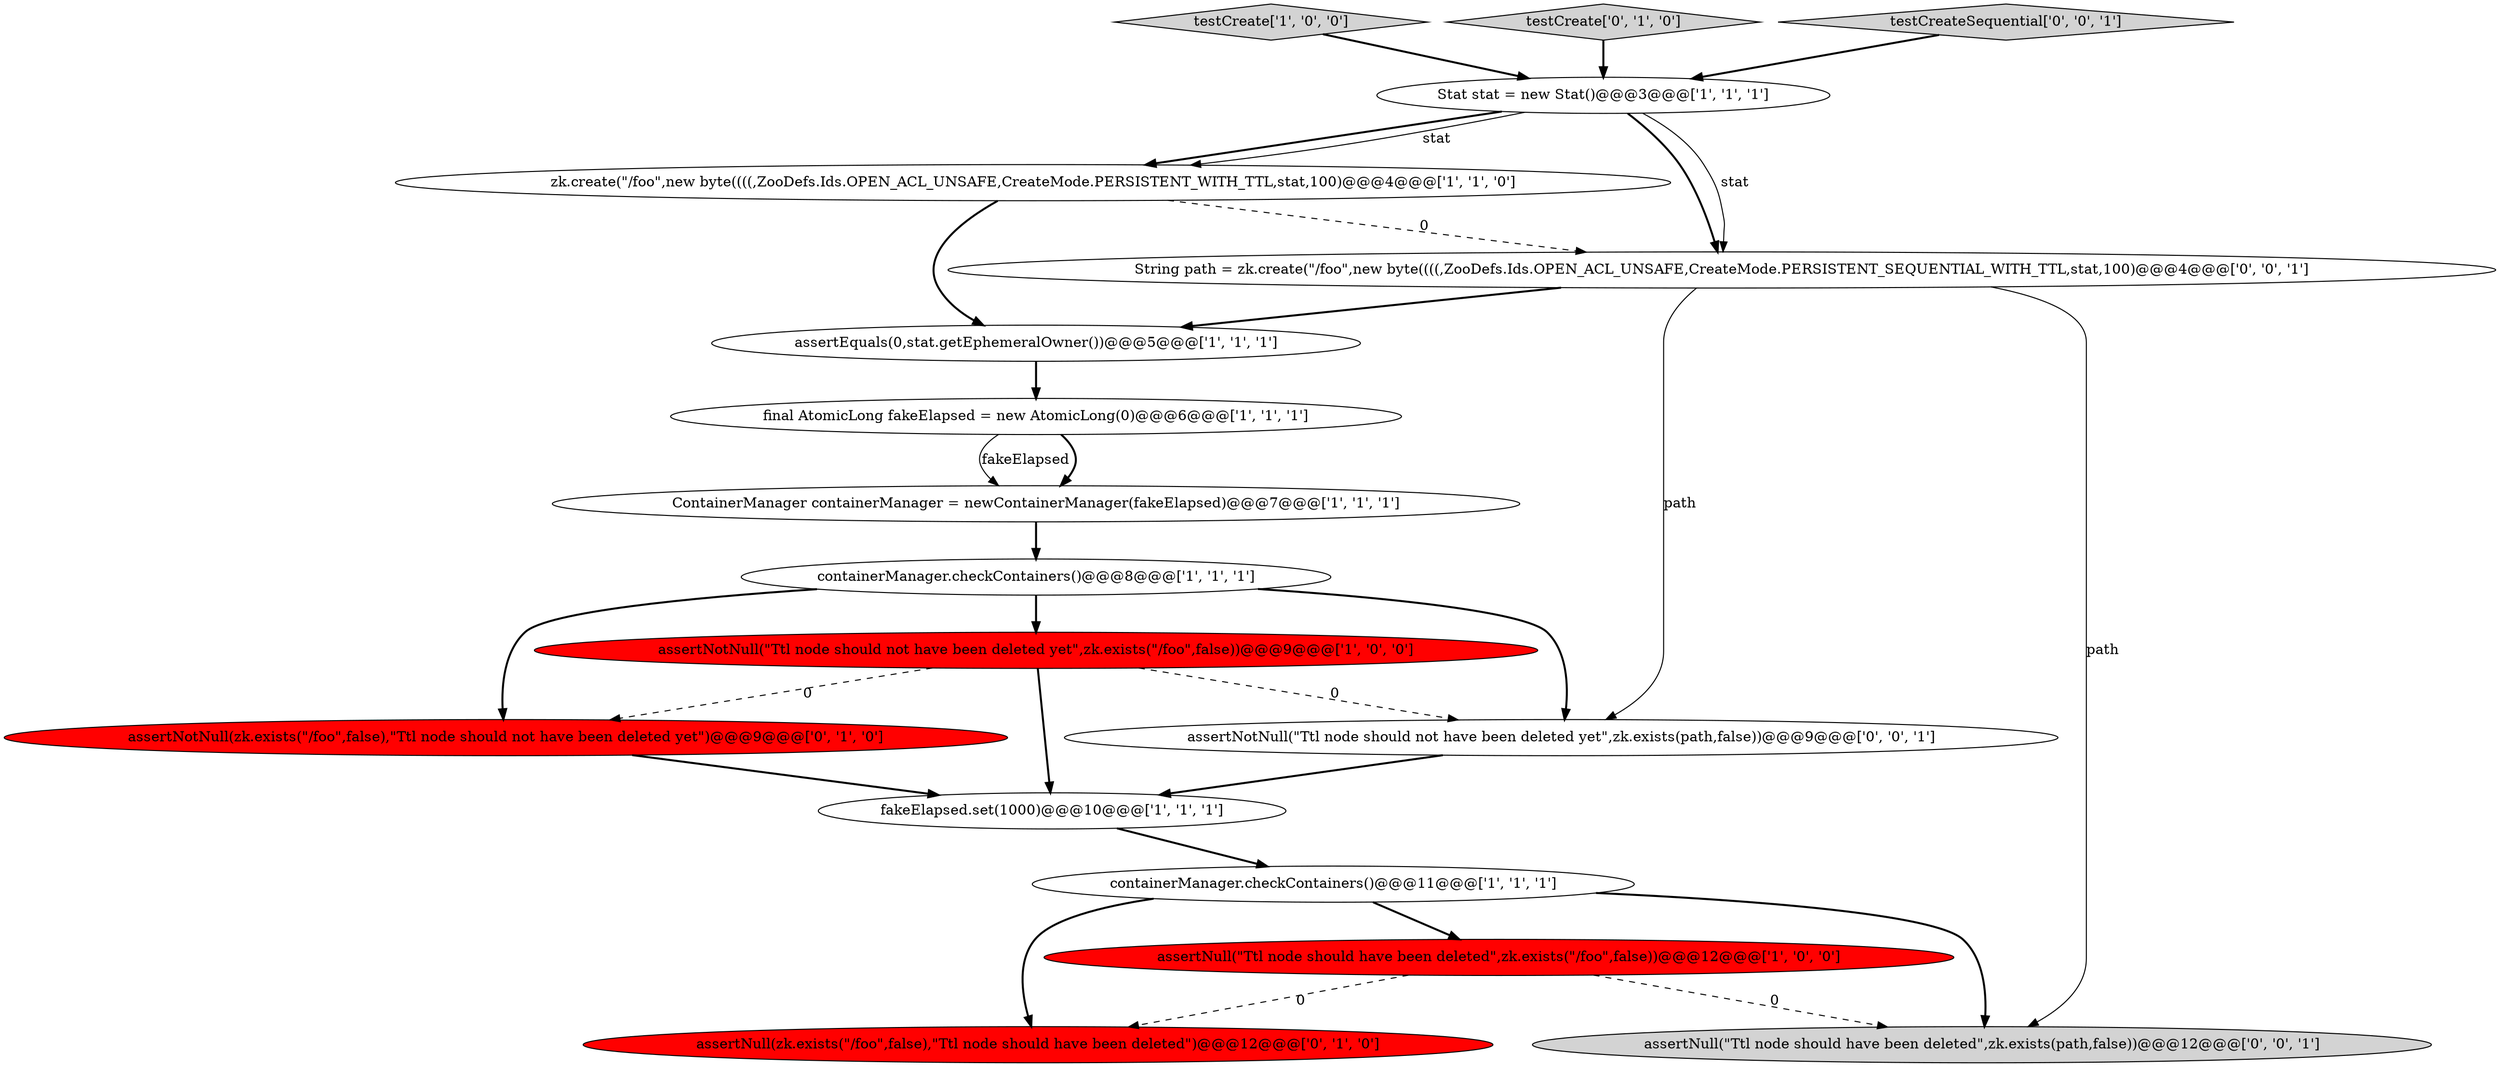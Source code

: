 digraph {
6 [style = filled, label = "Stat stat = new Stat()@@@3@@@['1', '1', '1']", fillcolor = white, shape = ellipse image = "AAA0AAABBB1BBB"];
12 [style = filled, label = "assertNotNull(zk.exists(\"/foo\",false),\"Ttl node should not have been deleted yet\")@@@9@@@['0', '1', '0']", fillcolor = red, shape = ellipse image = "AAA1AAABBB2BBB"];
7 [style = filled, label = "fakeElapsed.set(1000)@@@10@@@['1', '1', '1']", fillcolor = white, shape = ellipse image = "AAA0AAABBB1BBB"];
13 [style = filled, label = "assertNull(zk.exists(\"/foo\",false),\"Ttl node should have been deleted\")@@@12@@@['0', '1', '0']", fillcolor = red, shape = ellipse image = "AAA1AAABBB2BBB"];
16 [style = filled, label = "assertNotNull(\"Ttl node should not have been deleted yet\",zk.exists(path,false))@@@9@@@['0', '0', '1']", fillcolor = white, shape = ellipse image = "AAA0AAABBB3BBB"];
2 [style = filled, label = "assertNotNull(\"Ttl node should not have been deleted yet\",zk.exists(\"/foo\",false))@@@9@@@['1', '0', '0']", fillcolor = red, shape = ellipse image = "AAA1AAABBB1BBB"];
0 [style = filled, label = "containerManager.checkContainers()@@@11@@@['1', '1', '1']", fillcolor = white, shape = ellipse image = "AAA0AAABBB1BBB"];
4 [style = filled, label = "zk.create(\"/foo\",new byte((((,ZooDefs.Ids.OPEN_ACL_UNSAFE,CreateMode.PERSISTENT_WITH_TTL,stat,100)@@@4@@@['1', '1', '0']", fillcolor = white, shape = ellipse image = "AAA0AAABBB1BBB"];
3 [style = filled, label = "assertEquals(0,stat.getEphemeralOwner())@@@5@@@['1', '1', '1']", fillcolor = white, shape = ellipse image = "AAA0AAABBB1BBB"];
8 [style = filled, label = "testCreate['1', '0', '0']", fillcolor = lightgray, shape = diamond image = "AAA0AAABBB1BBB"];
17 [style = filled, label = "String path = zk.create(\"/foo\",new byte((((,ZooDefs.Ids.OPEN_ACL_UNSAFE,CreateMode.PERSISTENT_SEQUENTIAL_WITH_TTL,stat,100)@@@4@@@['0', '0', '1']", fillcolor = white, shape = ellipse image = "AAA0AAABBB3BBB"];
11 [style = filled, label = "testCreate['0', '1', '0']", fillcolor = lightgray, shape = diamond image = "AAA0AAABBB2BBB"];
14 [style = filled, label = "assertNull(\"Ttl node should have been deleted\",zk.exists(path,false))@@@12@@@['0', '0', '1']", fillcolor = lightgray, shape = ellipse image = "AAA0AAABBB3BBB"];
15 [style = filled, label = "testCreateSequential['0', '0', '1']", fillcolor = lightgray, shape = diamond image = "AAA0AAABBB3BBB"];
9 [style = filled, label = "assertNull(\"Ttl node should have been deleted\",zk.exists(\"/foo\",false))@@@12@@@['1', '0', '0']", fillcolor = red, shape = ellipse image = "AAA1AAABBB1BBB"];
1 [style = filled, label = "containerManager.checkContainers()@@@8@@@['1', '1', '1']", fillcolor = white, shape = ellipse image = "AAA0AAABBB1BBB"];
5 [style = filled, label = "final AtomicLong fakeElapsed = new AtomicLong(0)@@@6@@@['1', '1', '1']", fillcolor = white, shape = ellipse image = "AAA0AAABBB1BBB"];
10 [style = filled, label = "ContainerManager containerManager = newContainerManager(fakeElapsed)@@@7@@@['1', '1', '1']", fillcolor = white, shape = ellipse image = "AAA0AAABBB1BBB"];
6->17 [style = bold, label=""];
5->10 [style = bold, label=""];
4->3 [style = bold, label=""];
0->9 [style = bold, label=""];
0->13 [style = bold, label=""];
4->17 [style = dashed, label="0"];
11->6 [style = bold, label=""];
16->7 [style = bold, label=""];
7->0 [style = bold, label=""];
8->6 [style = bold, label=""];
15->6 [style = bold, label=""];
12->7 [style = bold, label=""];
5->10 [style = solid, label="fakeElapsed"];
6->4 [style = bold, label=""];
2->12 [style = dashed, label="0"];
6->17 [style = solid, label="stat"];
3->5 [style = bold, label=""];
0->14 [style = bold, label=""];
9->14 [style = dashed, label="0"];
1->16 [style = bold, label=""];
2->16 [style = dashed, label="0"];
17->14 [style = solid, label="path"];
9->13 [style = dashed, label="0"];
1->12 [style = bold, label=""];
17->3 [style = bold, label=""];
17->16 [style = solid, label="path"];
1->2 [style = bold, label=""];
2->7 [style = bold, label=""];
10->1 [style = bold, label=""];
6->4 [style = solid, label="stat"];
}
